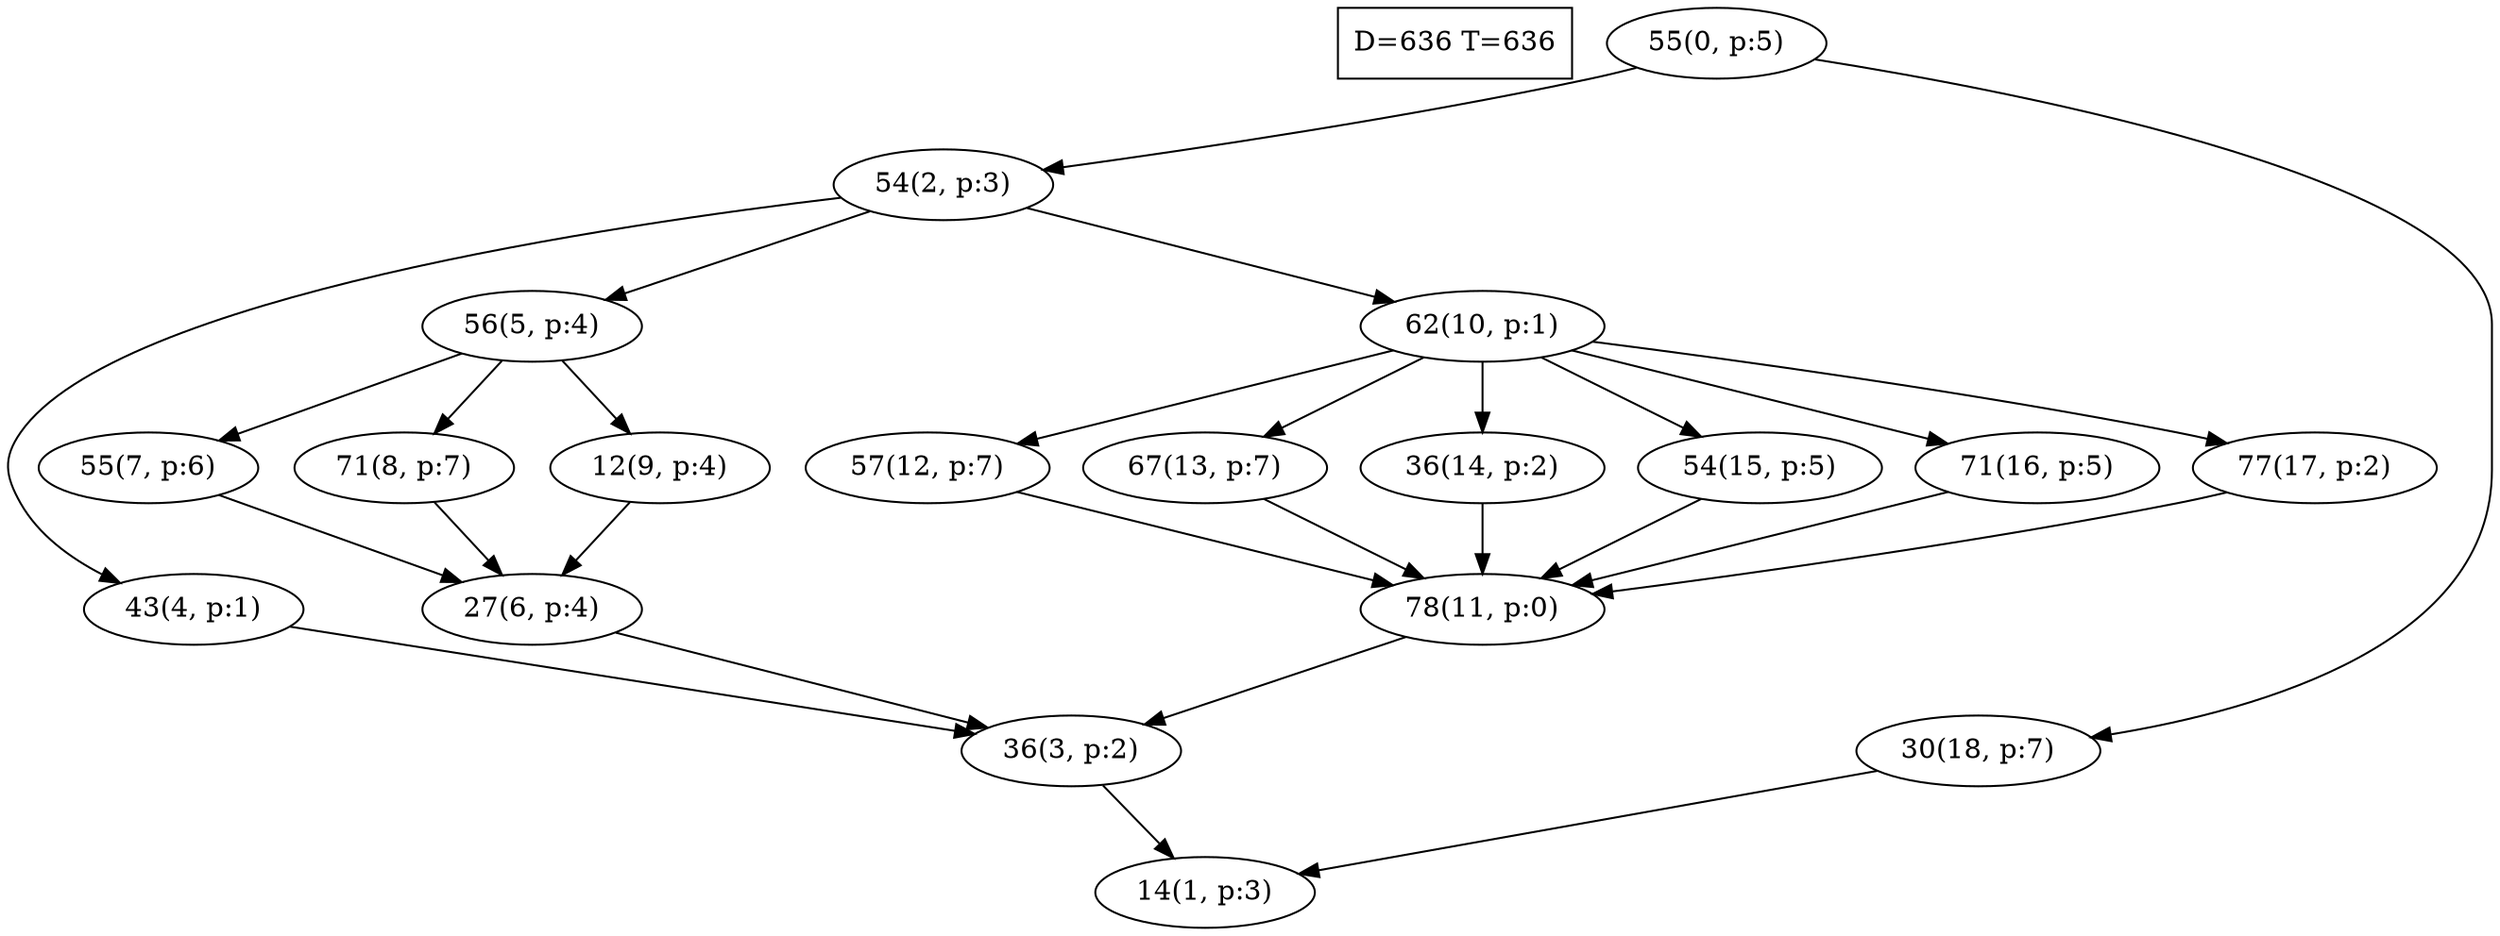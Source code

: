 digraph Task {
i [shape=box, label="D=636 T=636"]; 
0 [label="55(0, p:5)"];
1 [label="14(1, p:3)"];
2 [label="54(2, p:3)"];
3 [label="36(3, p:2)"];
4 [label="43(4, p:1)"];
5 [label="56(5, p:4)"];
6 [label="27(6, p:4)"];
7 [label="55(7, p:6)"];
8 [label="71(8, p:7)"];
9 [label="12(9, p:4)"];
10 [label="62(10, p:1)"];
11 [label="78(11, p:0)"];
12 [label="57(12, p:7)"];
13 [label="67(13, p:7)"];
14 [label="36(14, p:2)"];
15 [label="54(15, p:5)"];
16 [label="71(16, p:5)"];
17 [label="77(17, p:2)"];
18 [label="30(18, p:7)"];
0 -> 2;
0 -> 18;
2 -> 4;
2 -> 5;
2 -> 10;
3 -> 1;
4 -> 3;
5 -> 7;
5 -> 8;
5 -> 9;
6 -> 3;
7 -> 6;
8 -> 6;
9 -> 6;
10 -> 12;
10 -> 13;
10 -> 14;
10 -> 15;
10 -> 16;
10 -> 17;
11 -> 3;
12 -> 11;
13 -> 11;
14 -> 11;
15 -> 11;
16 -> 11;
17 -> 11;
18 -> 1;
}